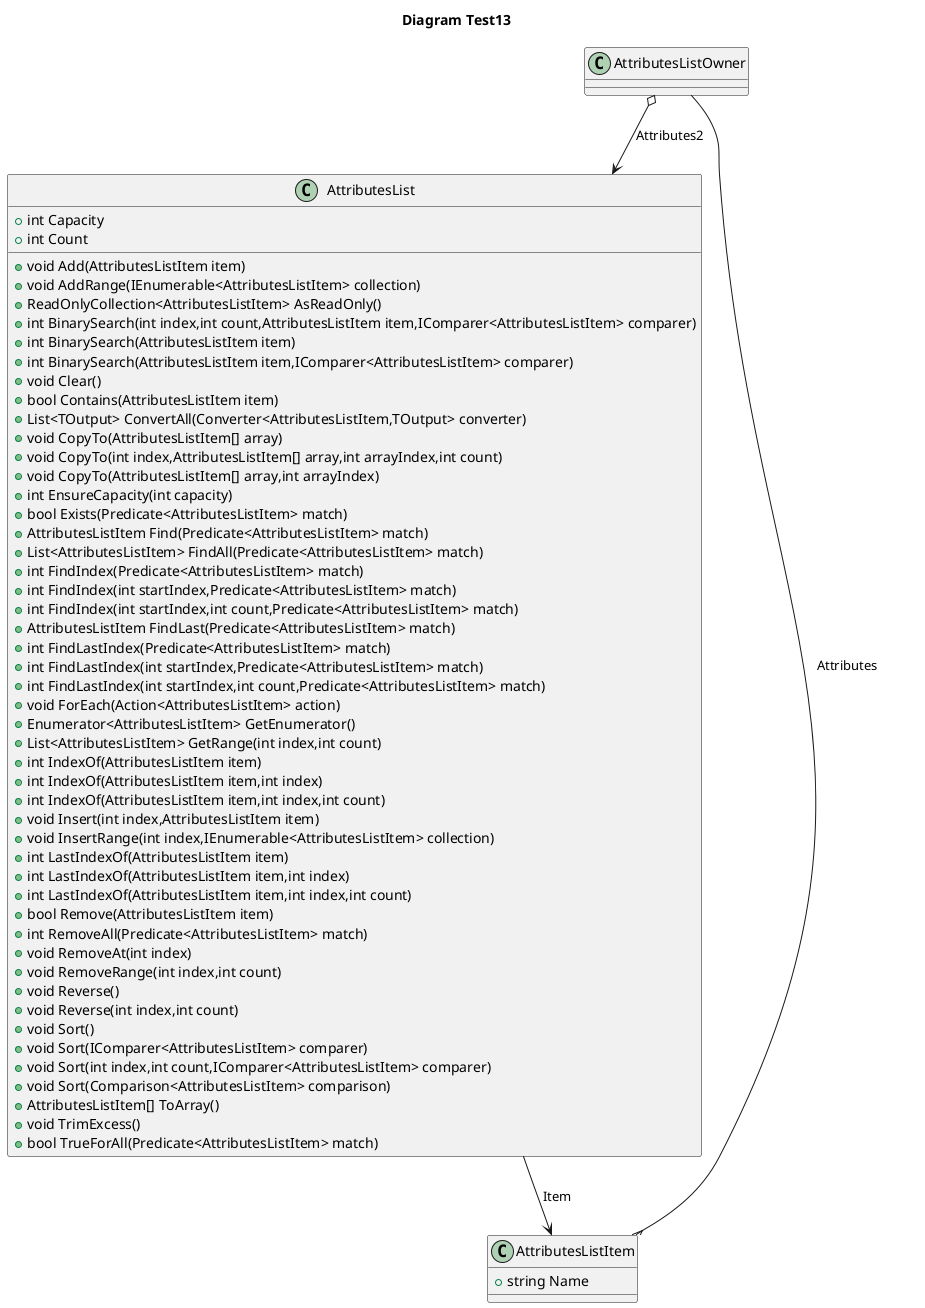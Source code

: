 @startuml
title
 Diagram Test13
end title

class AttributesListOwner
{
}
class AttributesList
{
    +int Capacity
    +int Count
    +void Add(AttributesListItem item)
    +void AddRange(IEnumerable<AttributesListItem> collection)
    +ReadOnlyCollection<AttributesListItem> AsReadOnly()
    +int BinarySearch(int index,int count,AttributesListItem item,IComparer<AttributesListItem> comparer)
    +int BinarySearch(AttributesListItem item)
    +int BinarySearch(AttributesListItem item,IComparer<AttributesListItem> comparer)
    +void Clear()
    +bool Contains(AttributesListItem item)
    +List<TOutput> ConvertAll(Converter<AttributesListItem,TOutput> converter)
    +void CopyTo(AttributesListItem[] array)
    +void CopyTo(int index,AttributesListItem[] array,int arrayIndex,int count)
    +void CopyTo(AttributesListItem[] array,int arrayIndex)
    +int EnsureCapacity(int capacity)
    +bool Exists(Predicate<AttributesListItem> match)
    +AttributesListItem Find(Predicate<AttributesListItem> match)
    +List<AttributesListItem> FindAll(Predicate<AttributesListItem> match)
    +int FindIndex(Predicate<AttributesListItem> match)
    +int FindIndex(int startIndex,Predicate<AttributesListItem> match)
    +int FindIndex(int startIndex,int count,Predicate<AttributesListItem> match)
    +AttributesListItem FindLast(Predicate<AttributesListItem> match)
    +int FindLastIndex(Predicate<AttributesListItem> match)
    +int FindLastIndex(int startIndex,Predicate<AttributesListItem> match)
    +int FindLastIndex(int startIndex,int count,Predicate<AttributesListItem> match)
    +void ForEach(Action<AttributesListItem> action)
    +Enumerator<AttributesListItem> GetEnumerator()
    +List<AttributesListItem> GetRange(int index,int count)
    +int IndexOf(AttributesListItem item)
    +int IndexOf(AttributesListItem item,int index)
    +int IndexOf(AttributesListItem item,int index,int count)
    +void Insert(int index,AttributesListItem item)
    +void InsertRange(int index,IEnumerable<AttributesListItem> collection)
    +int LastIndexOf(AttributesListItem item)
    +int LastIndexOf(AttributesListItem item,int index)
    +int LastIndexOf(AttributesListItem item,int index,int count)
    +bool Remove(AttributesListItem item)
    +int RemoveAll(Predicate<AttributesListItem> match)
    +void RemoveAt(int index)
    +void RemoveRange(int index,int count)
    +void Reverse()
    +void Reverse(int index,int count)
    +void Sort()
    +void Sort(IComparer<AttributesListItem> comparer)
    +void Sort(int index,int count,IComparer<AttributesListItem> comparer)
    +void Sort(Comparison<AttributesListItem> comparison)
    +AttributesListItem[] ToArray()
    +void TrimExcess()
    +bool TrueForAll(Predicate<AttributesListItem> match)
}
class AttributesListItem
{
    +string Name
}

AttributesListOwner --{ AttributesListItem:Attributes
AttributesListOwner o--> AttributesList:Attributes2
AttributesList --> AttributesListItem:Item
@enduml
